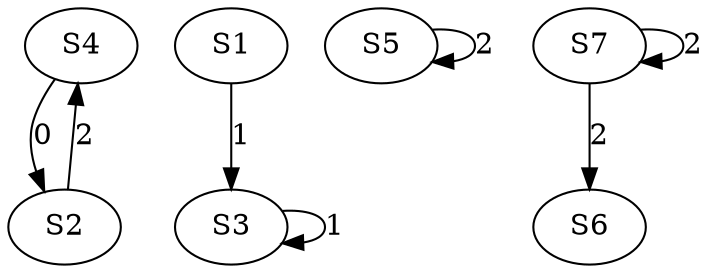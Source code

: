 strict digraph {
	S4 -> S2 [ label = 0 ];
	S3 -> S3 [ label = 1 ];
	S2 -> S4 [ label = 2 ];
	S5 -> S5 [ label = 2 ];
	S7 -> S6 [ label = 2 ];
	S7 -> S7 [ label = 2 ];
	S1 -> S3 [ label = 1 ];
}